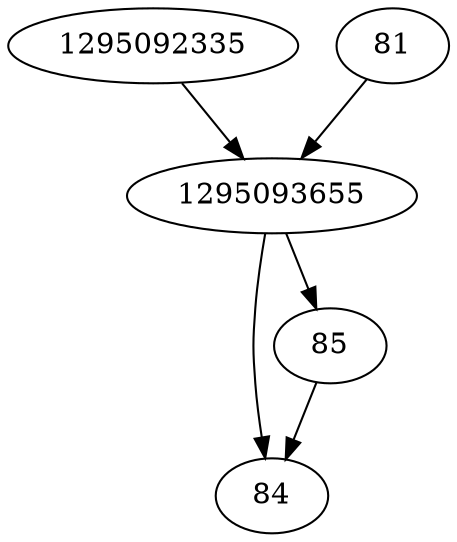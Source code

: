 strict digraph  {
1295092335;
81;
84;
85;
1295093655;
1295092335 -> 1295093655;
81 -> 1295093655;
85 -> 84;
1295093655 -> 84;
1295093655 -> 85;
}
